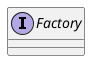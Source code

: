@startuml

/'
 'UML include file for Dcs.Factory class
 '/
interface Factory {
!ifdef SHOW_CONTENT
    -- signals --
    +void build_complete ()
    ----
    +{abstract} Gee.TreeMap<string, Object> make_object_map (Xml.Node* node)
    +{abstract} Object make_object (GLib.Type type) throws GLib.Error
    +{abstract} Object make_object_from_node (Xml.Node* node) throws GLib.Error
!endif
}

@enduml
